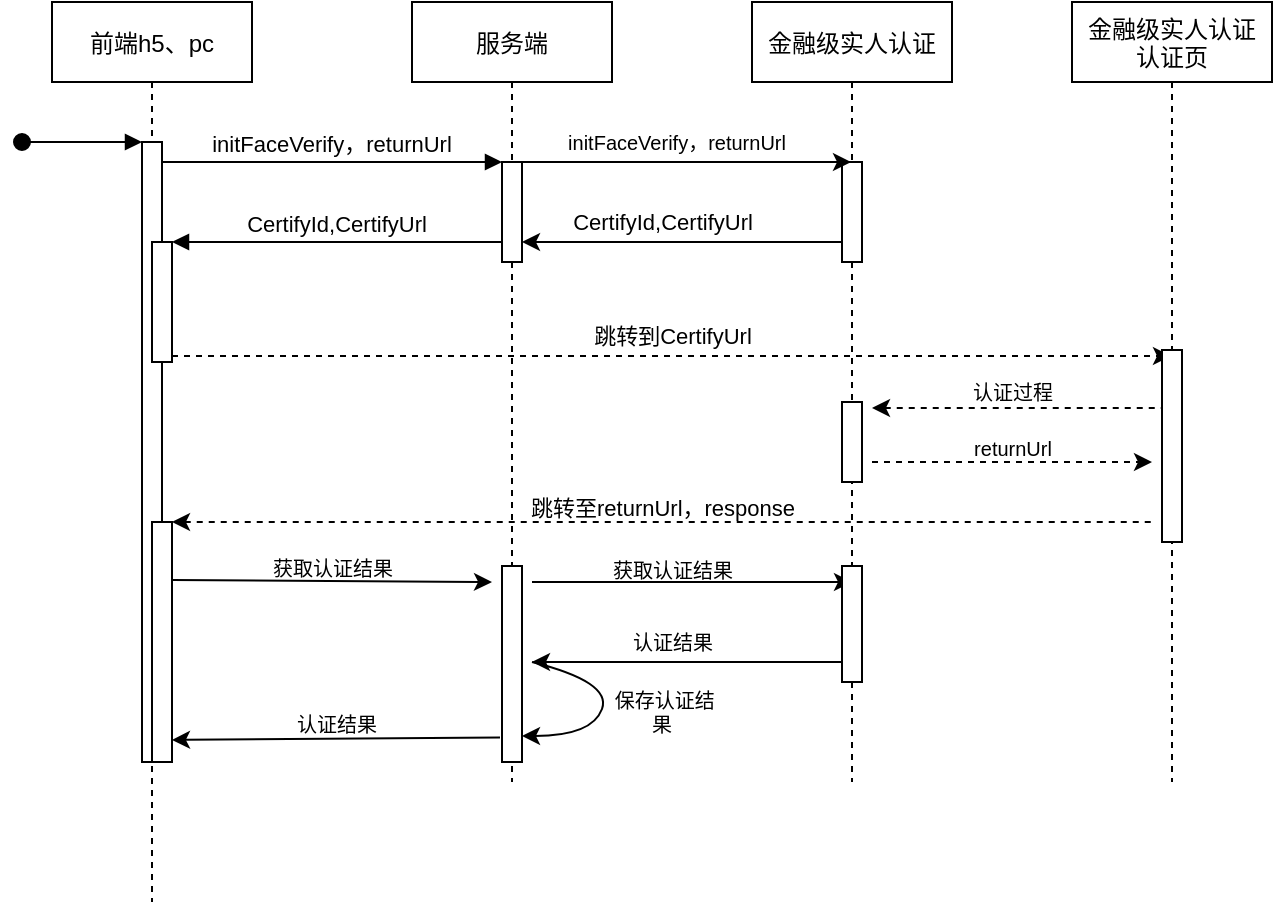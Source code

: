 <mxfile version="20.2.5" type="github">
  <diagram id="kgpKYQtTHZ0yAKxKKP6v" name="Page-1">
    <mxGraphModel dx="1422" dy="772" grid="1" gridSize="10" guides="1" tooltips="1" connect="1" arrows="1" fold="1" page="1" pageScale="1" pageWidth="850" pageHeight="1100" math="0" shadow="0">
      <root>
        <mxCell id="0" />
        <mxCell id="1" parent="0" />
        <mxCell id="3nuBFxr9cyL0pnOWT2aG-1" value="前端h5、pc" style="shape=umlLifeline;perimeter=lifelinePerimeter;container=1;collapsible=0;recursiveResize=0;rounded=0;shadow=0;strokeWidth=1;" parent="1" vertex="1">
          <mxGeometry x="120" y="80" width="100" height="450" as="geometry" />
        </mxCell>
        <mxCell id="3nuBFxr9cyL0pnOWT2aG-2" value="" style="points=[];perimeter=orthogonalPerimeter;rounded=0;shadow=0;strokeWidth=1;" parent="3nuBFxr9cyL0pnOWT2aG-1" vertex="1">
          <mxGeometry x="45" y="70" width="10" height="310" as="geometry" />
        </mxCell>
        <mxCell id="3nuBFxr9cyL0pnOWT2aG-3" value="" style="verticalAlign=bottom;startArrow=oval;endArrow=block;startSize=8;shadow=0;strokeWidth=1;" parent="3nuBFxr9cyL0pnOWT2aG-1" target="3nuBFxr9cyL0pnOWT2aG-2" edge="1">
          <mxGeometry x="-0.167" y="10" relative="1" as="geometry">
            <mxPoint x="-15" y="70" as="sourcePoint" />
            <mxPoint as="offset" />
          </mxGeometry>
        </mxCell>
        <mxCell id="3nuBFxr9cyL0pnOWT2aG-4" value="" style="points=[];perimeter=orthogonalPerimeter;rounded=0;shadow=0;strokeWidth=1;" parent="3nuBFxr9cyL0pnOWT2aG-1" vertex="1">
          <mxGeometry x="50" y="120" width="10" height="60" as="geometry" />
        </mxCell>
        <mxCell id="wvvq3ExsjCNGALFuTBH7-10" value="" style="endArrow=classic;html=1;rounded=0;fontColor=default;dashed=1;" edge="1" parent="3nuBFxr9cyL0pnOWT2aG-1" target="wvvq3ExsjCNGALFuTBH7-3">
          <mxGeometry relative="1" as="geometry">
            <mxPoint x="60" y="177" as="sourcePoint" />
            <mxPoint x="550" y="177" as="targetPoint" />
          </mxGeometry>
        </mxCell>
        <mxCell id="wvvq3ExsjCNGALFuTBH7-11" value="跳转到CertifyUrl" style="edgeLabel;resizable=0;html=1;align=center;verticalAlign=middle;labelBackgroundColor=none;fontColor=default;" connectable="0" vertex="1" parent="wvvq3ExsjCNGALFuTBH7-10">
          <mxGeometry relative="1" as="geometry">
            <mxPoint y="-10" as="offset" />
          </mxGeometry>
        </mxCell>
        <mxCell id="wvvq3ExsjCNGALFuTBH7-12" value="" style="points=[];perimeter=orthogonalPerimeter;rounded=0;shadow=0;strokeWidth=1;" vertex="1" parent="3nuBFxr9cyL0pnOWT2aG-1">
          <mxGeometry x="50" y="260" width="10" height="120" as="geometry" />
        </mxCell>
        <mxCell id="wvvq3ExsjCNGALFuTBH7-26" value="" style="endArrow=classic;html=1;rounded=0;fontFamily=Helvetica;fontSize=10;fontColor=default;" edge="1" parent="3nuBFxr9cyL0pnOWT2aG-1">
          <mxGeometry relative="1" as="geometry">
            <mxPoint x="60" y="289" as="sourcePoint" />
            <mxPoint x="220" y="290" as="targetPoint" />
          </mxGeometry>
        </mxCell>
        <mxCell id="wvvq3ExsjCNGALFuTBH7-27" value="获取认证结果" style="edgeLabel;resizable=0;html=1;align=center;verticalAlign=middle;labelBackgroundColor=none;fontFamily=Helvetica;fontSize=10;fontColor=default;" connectable="0" vertex="1" parent="wvvq3ExsjCNGALFuTBH7-26">
          <mxGeometry relative="1" as="geometry">
            <mxPoint y="-7" as="offset" />
          </mxGeometry>
        </mxCell>
        <mxCell id="3nuBFxr9cyL0pnOWT2aG-5" value="服务端" style="shape=umlLifeline;perimeter=lifelinePerimeter;container=1;collapsible=0;recursiveResize=0;rounded=0;shadow=0;strokeWidth=1;" parent="1" vertex="1">
          <mxGeometry x="300" y="80" width="100" height="390" as="geometry" />
        </mxCell>
        <mxCell id="3nuBFxr9cyL0pnOWT2aG-6" value="" style="points=[];perimeter=orthogonalPerimeter;rounded=0;shadow=0;strokeWidth=1;" parent="3nuBFxr9cyL0pnOWT2aG-5" vertex="1">
          <mxGeometry x="45" y="80" width="10" height="50" as="geometry" />
        </mxCell>
        <mxCell id="wvvq3ExsjCNGALFuTBH7-25" value="" style="points=[];perimeter=orthogonalPerimeter;rounded=0;shadow=0;strokeWidth=1;" vertex="1" parent="3nuBFxr9cyL0pnOWT2aG-5">
          <mxGeometry x="45" y="282" width="10" height="98" as="geometry" />
        </mxCell>
        <mxCell id="wvvq3ExsjCNGALFuTBH7-38" value="" style="endArrow=classic;html=1;rounded=0;fontFamily=Helvetica;fontSize=10;fontColor=default;curved=1;entryX=0.5;entryY=0.138;entryDx=0;entryDy=0;entryPerimeter=0;" edge="1" parent="3nuBFxr9cyL0pnOWT2aG-5" target="wvvq3ExsjCNGALFuTBH7-40">
          <mxGeometry relative="1" as="geometry">
            <mxPoint x="60" y="290" as="sourcePoint" />
            <mxPoint x="160" y="290" as="targetPoint" />
          </mxGeometry>
        </mxCell>
        <mxCell id="wvvq3ExsjCNGALFuTBH7-39" value="获取认证结果" style="edgeLabel;resizable=0;html=1;align=center;verticalAlign=middle;labelBackgroundColor=none;fontFamily=Helvetica;fontSize=10;fontColor=default;" connectable="0" vertex="1" parent="wvvq3ExsjCNGALFuTBH7-38">
          <mxGeometry relative="1" as="geometry">
            <mxPoint x="-10" y="-6" as="offset" />
          </mxGeometry>
        </mxCell>
        <mxCell id="wvvq3ExsjCNGALFuTBH7-41" value="" style="endArrow=none;html=1;rounded=0;fontFamily=Helvetica;fontSize=10;fontColor=default;curved=1;endFill=0;startArrow=classic;startFill=1;" edge="1" parent="3nuBFxr9cyL0pnOWT2aG-5" target="wvvq3ExsjCNGALFuTBH7-1">
          <mxGeometry relative="1" as="geometry">
            <mxPoint x="60" y="330" as="sourcePoint" />
            <mxPoint x="160" y="330" as="targetPoint" />
          </mxGeometry>
        </mxCell>
        <mxCell id="wvvq3ExsjCNGALFuTBH7-42" value="认证结果" style="edgeLabel;resizable=0;html=1;align=center;verticalAlign=middle;labelBackgroundColor=none;fontFamily=Helvetica;fontSize=10;fontColor=default;" connectable="0" vertex="1" parent="wvvq3ExsjCNGALFuTBH7-41">
          <mxGeometry relative="1" as="geometry">
            <mxPoint x="-10" y="-10" as="offset" />
          </mxGeometry>
        </mxCell>
        <mxCell id="wvvq3ExsjCNGALFuTBH7-43" value="" style="curved=1;endArrow=none;html=1;rounded=0;fontFamily=Helvetica;fontSize=10;fontColor=default;exitX=1;exitY=0.867;exitDx=0;exitDy=0;exitPerimeter=0;endFill=0;startArrow=classic;startFill=1;" edge="1" parent="3nuBFxr9cyL0pnOWT2aG-5" source="wvvq3ExsjCNGALFuTBH7-25">
          <mxGeometry width="50" height="50" relative="1" as="geometry">
            <mxPoint x="70" y="400" as="sourcePoint" />
            <mxPoint x="60" y="330" as="targetPoint" />
            <Array as="points">
              <mxPoint x="90" y="367" />
              <mxPoint x="100" y="340" />
            </Array>
          </mxGeometry>
        </mxCell>
        <mxCell id="3nuBFxr9cyL0pnOWT2aG-8" value="initFaceVerify，returnUrl" style="verticalAlign=bottom;endArrow=block;entryX=0;entryY=0;shadow=0;strokeWidth=1;" parent="1" source="3nuBFxr9cyL0pnOWT2aG-2" target="3nuBFxr9cyL0pnOWT2aG-6" edge="1">
          <mxGeometry relative="1" as="geometry">
            <mxPoint x="275" y="160" as="sourcePoint" />
          </mxGeometry>
        </mxCell>
        <mxCell id="3nuBFxr9cyL0pnOWT2aG-9" value="CertifyId,CertifyUrl" style="verticalAlign=bottom;endArrow=block;entryX=1;entryY=0;shadow=0;strokeWidth=1;" parent="1" source="3nuBFxr9cyL0pnOWT2aG-6" target="3nuBFxr9cyL0pnOWT2aG-4" edge="1">
          <mxGeometry relative="1" as="geometry">
            <mxPoint x="240" y="200" as="sourcePoint" />
          </mxGeometry>
        </mxCell>
        <mxCell id="wvvq3ExsjCNGALFuTBH7-1" value="金融级实人认证" style="shape=umlLifeline;perimeter=lifelinePerimeter;container=1;collapsible=0;recursiveResize=0;rounded=0;shadow=0;strokeWidth=1;" vertex="1" parent="1">
          <mxGeometry x="470" y="80" width="100" height="390" as="geometry" />
        </mxCell>
        <mxCell id="wvvq3ExsjCNGALFuTBH7-2" value="" style="points=[];perimeter=orthogonalPerimeter;rounded=0;shadow=0;strokeWidth=1;" vertex="1" parent="wvvq3ExsjCNGALFuTBH7-1">
          <mxGeometry x="45" y="80" width="10" height="50" as="geometry" />
        </mxCell>
        <mxCell id="wvvq3ExsjCNGALFuTBH7-8" value="" style="endArrow=none;html=1;rounded=0;fontColor=default;endFill=0;startArrow=classic;startFill=1;" edge="1" parent="wvvq3ExsjCNGALFuTBH7-1" source="3nuBFxr9cyL0pnOWT2aG-6">
          <mxGeometry relative="1" as="geometry">
            <mxPoint x="-55" y="120" as="sourcePoint" />
            <mxPoint x="45" y="120" as="targetPoint" />
          </mxGeometry>
        </mxCell>
        <mxCell id="wvvq3ExsjCNGALFuTBH7-9" value="&lt;span style=&quot;font-size: 11px;&quot;&gt;CertifyId,CertifyUrl&lt;/span&gt;" style="edgeLabel;resizable=0;html=1;align=center;verticalAlign=middle;labelBackgroundColor=none;fontColor=default;" connectable="0" vertex="1" parent="wvvq3ExsjCNGALFuTBH7-8">
          <mxGeometry relative="1" as="geometry">
            <mxPoint x="-10" y="-10" as="offset" />
          </mxGeometry>
        </mxCell>
        <mxCell id="wvvq3ExsjCNGALFuTBH7-19" value="" style="points=[];perimeter=orthogonalPerimeter;rounded=0;shadow=0;strokeWidth=1;" vertex="1" parent="wvvq3ExsjCNGALFuTBH7-1">
          <mxGeometry x="45" y="200" width="10" height="40" as="geometry" />
        </mxCell>
        <mxCell id="wvvq3ExsjCNGALFuTBH7-20" value="" style="endArrow=none;html=1;rounded=0;dashed=1;fontFamily=Helvetica;fontSize=10;fontColor=default;endFill=0;startArrow=classic;startFill=1;" edge="1" parent="wvvq3ExsjCNGALFuTBH7-1" target="wvvq3ExsjCNGALFuTBH7-3">
          <mxGeometry relative="1" as="geometry">
            <mxPoint x="60" y="203" as="sourcePoint" />
            <mxPoint x="160" y="203" as="targetPoint" />
          </mxGeometry>
        </mxCell>
        <mxCell id="wvvq3ExsjCNGALFuTBH7-22" value="" style="endArrow=classic;html=1;rounded=0;dashed=1;fontFamily=Helvetica;fontSize=10;fontColor=default;" edge="1" parent="wvvq3ExsjCNGALFuTBH7-1">
          <mxGeometry relative="1" as="geometry">
            <mxPoint x="60" y="230" as="sourcePoint" />
            <mxPoint x="200" y="230" as="targetPoint" />
          </mxGeometry>
        </mxCell>
        <mxCell id="wvvq3ExsjCNGALFuTBH7-23" value="returnUrl" style="edgeLabel;resizable=0;html=1;align=center;verticalAlign=middle;labelBackgroundColor=none;fontFamily=Helvetica;fontSize=10;fontColor=default;" connectable="0" vertex="1" parent="wvvq3ExsjCNGALFuTBH7-22">
          <mxGeometry relative="1" as="geometry">
            <mxPoint y="-7" as="offset" />
          </mxGeometry>
        </mxCell>
        <mxCell id="wvvq3ExsjCNGALFuTBH7-40" value="" style="points=[];perimeter=orthogonalPerimeter;rounded=0;shadow=0;strokeWidth=1;" vertex="1" parent="wvvq3ExsjCNGALFuTBH7-1">
          <mxGeometry x="45" y="282" width="10" height="58" as="geometry" />
        </mxCell>
        <mxCell id="wvvq3ExsjCNGALFuTBH7-3" value="金融级实人认证&#xa;认证页" style="shape=umlLifeline;perimeter=lifelinePerimeter;container=1;collapsible=0;recursiveResize=0;rounded=0;shadow=0;strokeWidth=1;" vertex="1" parent="1">
          <mxGeometry x="630" y="80" width="100" height="390" as="geometry" />
        </mxCell>
        <mxCell id="wvvq3ExsjCNGALFuTBH7-4" value="" style="points=[];perimeter=orthogonalPerimeter;rounded=0;shadow=0;strokeWidth=1;" vertex="1" parent="wvvq3ExsjCNGALFuTBH7-3">
          <mxGeometry x="45" y="174" width="10" height="96" as="geometry" />
        </mxCell>
        <mxCell id="wvvq3ExsjCNGALFuTBH7-6" value="" style="endArrow=classic;html=1;rounded=0;" edge="1" parent="1" source="3nuBFxr9cyL0pnOWT2aG-5" target="wvvq3ExsjCNGALFuTBH7-1">
          <mxGeometry relative="1" as="geometry">
            <mxPoint x="370" y="160" as="sourcePoint" />
            <mxPoint x="470" y="160" as="targetPoint" />
            <Array as="points">
              <mxPoint x="430" y="160" />
            </Array>
          </mxGeometry>
        </mxCell>
        <mxCell id="wvvq3ExsjCNGALFuTBH7-7" value="&lt;div style=&quot;font-size: 10px;&quot;&gt;&lt;span style=&quot;font-size: 10px;&quot;&gt;initFaceVerify，returnUrl&lt;/span&gt;&lt;/div&gt;" style="edgeLabel;resizable=0;html=1;align=center;verticalAlign=middle;labelBackgroundColor=none;fontColor=default;fontFamily=Helvetica;fontSize=10;" connectable="0" vertex="1" parent="wvvq3ExsjCNGALFuTBH7-6">
          <mxGeometry relative="1" as="geometry">
            <mxPoint x="-3" y="-10" as="offset" />
          </mxGeometry>
        </mxCell>
        <mxCell id="wvvq3ExsjCNGALFuTBH7-13" value="" style="endArrow=none;html=1;rounded=0;dashed=1;fontColor=default;endFill=0;startArrow=classic;startFill=1;" edge="1" parent="1">
          <mxGeometry relative="1" as="geometry">
            <mxPoint x="180" y="340" as="sourcePoint" />
            <mxPoint x="670" y="340" as="targetPoint" />
          </mxGeometry>
        </mxCell>
        <mxCell id="wvvq3ExsjCNGALFuTBH7-14" value="跳转至returnUrl，response" style="edgeLabel;resizable=0;html=1;align=center;verticalAlign=middle;labelBackgroundColor=none;fontColor=default;" connectable="0" vertex="1" parent="wvvq3ExsjCNGALFuTBH7-13">
          <mxGeometry relative="1" as="geometry">
            <mxPoint y="-7" as="offset" />
          </mxGeometry>
        </mxCell>
        <mxCell id="wvvq3ExsjCNGALFuTBH7-24" value="认证过程" style="edgeLabel;resizable=0;html=1;align=center;verticalAlign=middle;labelBackgroundColor=none;fontFamily=Helvetica;fontSize=10;fontColor=default;" connectable="0" vertex="1" parent="1">
          <mxGeometry x="601.998" y="313.49" as="geometry">
            <mxPoint x="-2" y="-39" as="offset" />
          </mxGeometry>
        </mxCell>
        <mxCell id="wvvq3ExsjCNGALFuTBH7-28" value="" style="endArrow=none;html=1;rounded=0;fontFamily=Helvetica;fontSize=10;fontColor=default;exitX=1;exitY=0.883;exitDx=0;exitDy=0;exitPerimeter=0;entryX=-0.1;entryY=0.845;entryDx=0;entryDy=0;entryPerimeter=0;endFill=0;startArrow=classic;startFill=1;" edge="1" parent="1">
          <mxGeometry relative="1" as="geometry">
            <mxPoint x="180" y="448.96" as="sourcePoint" />
            <mxPoint x="344" y="447.81" as="targetPoint" />
          </mxGeometry>
        </mxCell>
        <mxCell id="wvvq3ExsjCNGALFuTBH7-29" value="认证结果" style="edgeLabel;resizable=0;html=1;align=center;verticalAlign=middle;labelBackgroundColor=none;fontFamily=Helvetica;fontSize=10;fontColor=default;" connectable="0" vertex="1" parent="wvvq3ExsjCNGALFuTBH7-28">
          <mxGeometry relative="1" as="geometry">
            <mxPoint y="-8" as="offset" />
          </mxGeometry>
        </mxCell>
        <mxCell id="wvvq3ExsjCNGALFuTBH7-44" value="&lt;font style=&quot;font-size: 10px;&quot;&gt;&amp;nbsp;保存认证结果&lt;/font&gt;" style="text;html=1;strokeColor=none;fillColor=none;align=center;verticalAlign=middle;whiteSpace=wrap;rounded=0;labelBackgroundColor=none;fontFamily=Helvetica;fontSize=5;fontColor=default;" vertex="1" parent="1">
          <mxGeometry x="395" y="420" width="60" height="30" as="geometry" />
        </mxCell>
      </root>
    </mxGraphModel>
  </diagram>
</mxfile>
